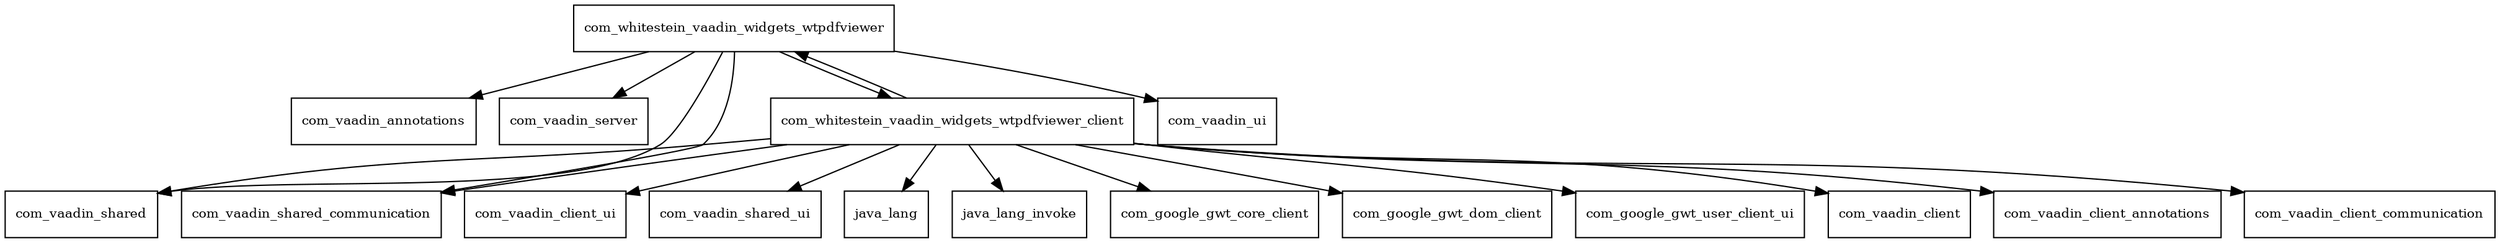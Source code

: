 digraph wt_pdf_viewer_2_0_1_package_dependencies {
  node [shape = box, fontsize=10.0];
  com_whitestein_vaadin_widgets_wtpdfviewer -> com_vaadin_annotations;
  com_whitestein_vaadin_widgets_wtpdfviewer -> com_vaadin_server;
  com_whitestein_vaadin_widgets_wtpdfviewer -> com_vaadin_shared;
  com_whitestein_vaadin_widgets_wtpdfviewer -> com_vaadin_shared_communication;
  com_whitestein_vaadin_widgets_wtpdfviewer -> com_vaadin_ui;
  com_whitestein_vaadin_widgets_wtpdfviewer -> com_whitestein_vaadin_widgets_wtpdfviewer_client;
  com_whitestein_vaadin_widgets_wtpdfviewer_client -> com_google_gwt_core_client;
  com_whitestein_vaadin_widgets_wtpdfviewer_client -> com_google_gwt_dom_client;
  com_whitestein_vaadin_widgets_wtpdfviewer_client -> com_google_gwt_user_client_ui;
  com_whitestein_vaadin_widgets_wtpdfviewer_client -> com_vaadin_client;
  com_whitestein_vaadin_widgets_wtpdfviewer_client -> com_vaadin_client_annotations;
  com_whitestein_vaadin_widgets_wtpdfviewer_client -> com_vaadin_client_communication;
  com_whitestein_vaadin_widgets_wtpdfviewer_client -> com_vaadin_client_ui;
  com_whitestein_vaadin_widgets_wtpdfviewer_client -> com_vaadin_shared;
  com_whitestein_vaadin_widgets_wtpdfviewer_client -> com_vaadin_shared_communication;
  com_whitestein_vaadin_widgets_wtpdfviewer_client -> com_vaadin_shared_ui;
  com_whitestein_vaadin_widgets_wtpdfviewer_client -> com_whitestein_vaadin_widgets_wtpdfviewer;
  com_whitestein_vaadin_widgets_wtpdfviewer_client -> java_lang;
  com_whitestein_vaadin_widgets_wtpdfviewer_client -> java_lang_invoke;
}
